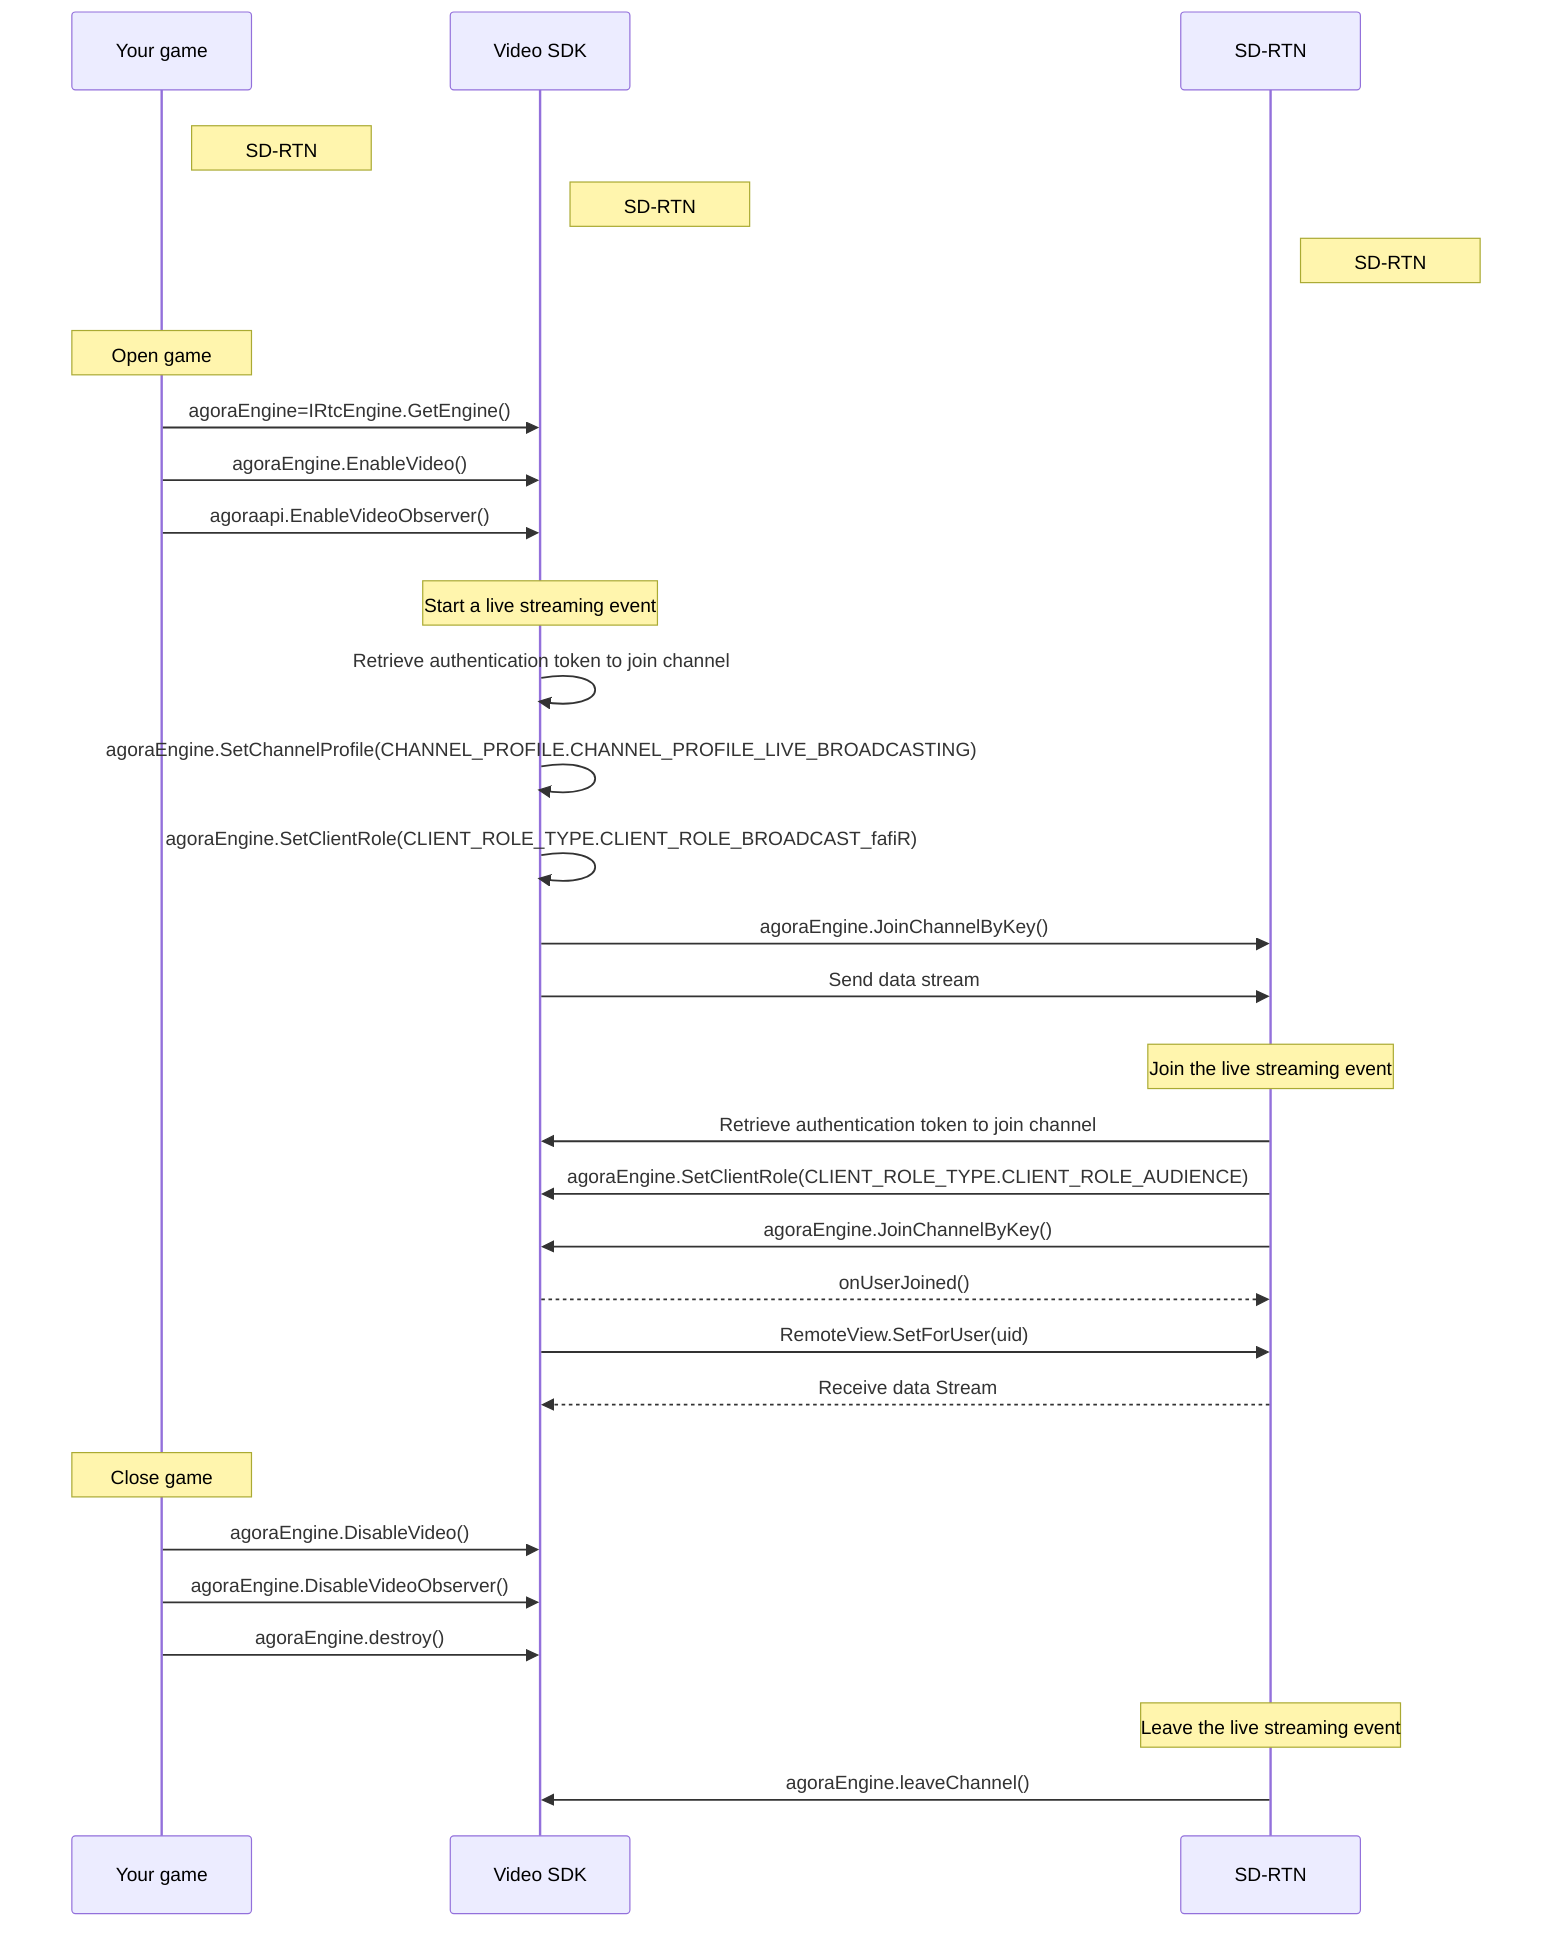 sequenceDiagram
    participant User as Your game
    participant Host as Video SDK
    participant Audience as SD-RTN

    rect rgb(255,255,255)
    note right of User: SD-RTN
    note right of Host: SD-RTN
    note right of Audience: SD-RTN
    end
    
    %% User Interactions
    rect rgb(255,255,255)
    note over User: Open game
    User ->> Host: agoraEngine=IRtcEngine.GetEngine()
    User ->> Host: agoraEngine.EnableVideo()
    User ->> Host: agoraapi.EnableVideoObserver()
    end

    %% Host Interactions
    rect rgb(255,255,255)
    note over Host: Start a live streaming event
    Host ->> Host: Retrieve authentication token to join channel
    Host ->> Host: agoraEngine.SetChannelProfile(CHANNEL_PROFILE.CHANNEL_PROFILE_LIVE_BROADCASTING)
    Host ->> Host: agoraEngine.SetClientRole(CLIENT_ROLE_TYPE.CLIENT_ROLE_BROADCAST_fafiR)
    Host ->> Audience: agoraEngine.JoinChannelByKey()
    Host ->> Audience: Send data stream
    end

    %% Audience Interactions
    rect rgb(255,255,255)
    note over Audience: Join the live streaming event
    Audience ->> Host: Retrieve authentication token to join channel
    Audience ->> Host: agoraEngine.SetClientRole(CLIENT_ROLE_TYPE.CLIENT_ROLE_AUDIENCE)
    Audience ->> Host: agoraEngine.JoinChannelByKey()
    Host -->> Audience: onUserJoined()
    Host ->> Audience: RemoteView.SetForUser(uid)
    Audience -->> Host: Receive data Stream
    end

    %% User Interactions
    rect rgb(255,255,255)
    note over User: Close game
    User ->> Host: agoraEngine.DisableVideo()
    User ->> Host: agoraEngine.DisableVideoObserver()
    User ->> Host: agoraEngine.destroy()
    end

    %% Audience Exiting
    rect rgb(255,255,255)
    note over Audience: Leave the live streaming event
    Audience ->> Host: agoraEngine.leaveChannel()
    end